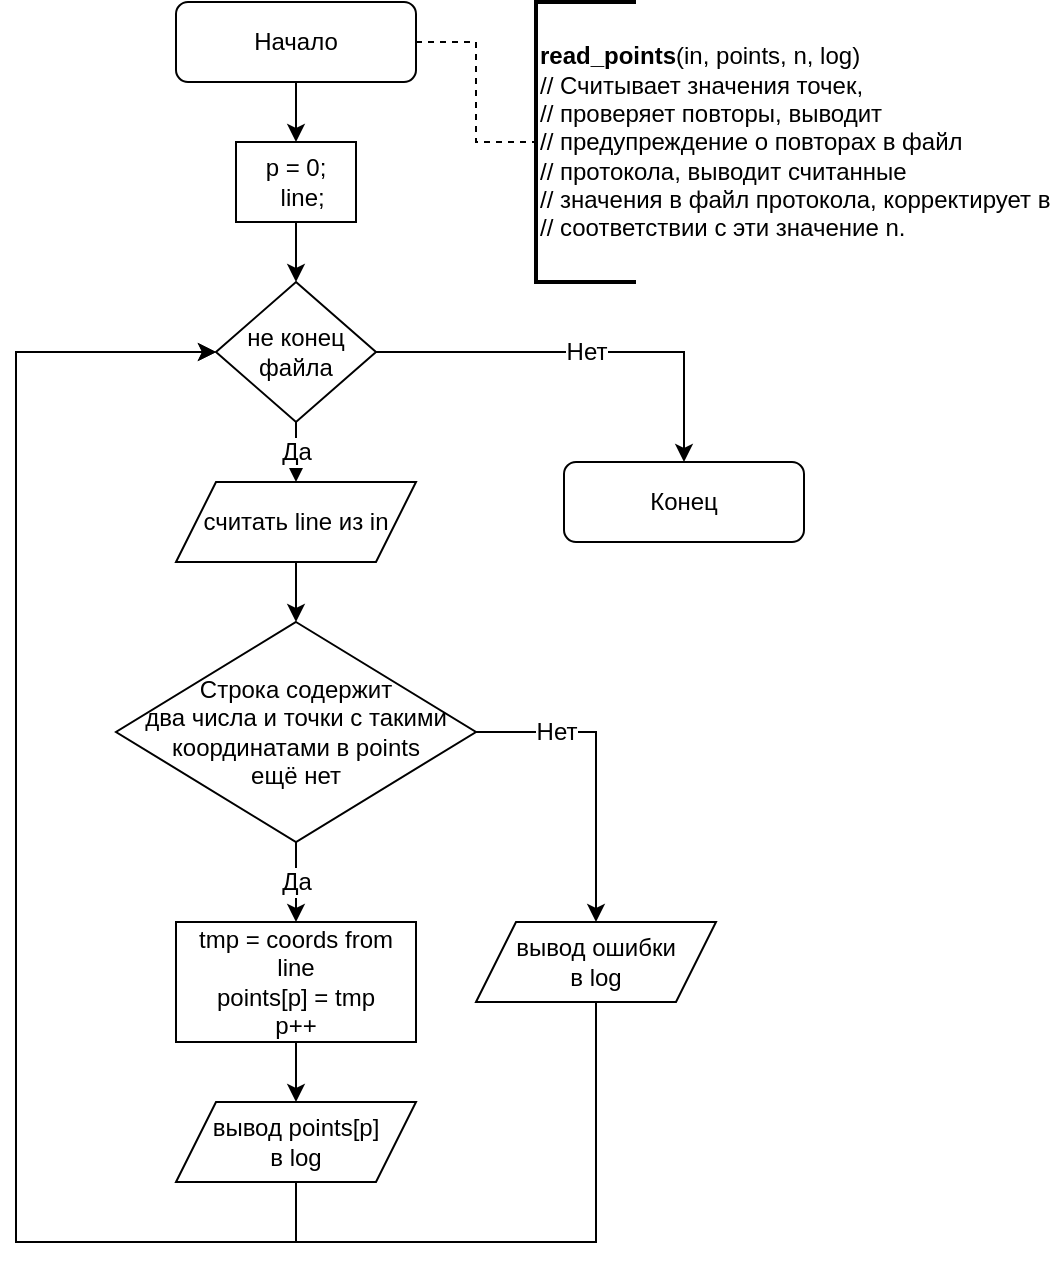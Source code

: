 <mxfile version="15.8.7" type="device"><diagram id="C5RBs43oDa-KdzZeNtuy" name="Page-1"><mxGraphModel dx="736" dy="905" grid="1" gridSize="10" guides="1" tooltips="1" connect="1" arrows="1" fold="1" page="1" pageScale="1" pageWidth="827" pageHeight="1169" math="0" shadow="0"><root><mxCell id="WIyWlLk6GJQsqaUBKTNV-0"/><mxCell id="WIyWlLk6GJQsqaUBKTNV-1" parent="WIyWlLk6GJQsqaUBKTNV-0"/><mxCell id="NvxWC3C8FTHispmzpx_h-1" style="edgeStyle=orthogonalEdgeStyle;rounded=0;orthogonalLoop=1;jettySize=auto;html=1;entryX=0;entryY=0.5;entryDx=0;entryDy=0;entryPerimeter=0;endArrow=none;endFill=0;dashed=1;" edge="1" parent="WIyWlLk6GJQsqaUBKTNV-1" source="WIyWlLk6GJQsqaUBKTNV-3" target="NvxWC3C8FTHispmzpx_h-0"><mxGeometry relative="1" as="geometry"/></mxCell><mxCell id="NvxWC3C8FTHispmzpx_h-3" style="edgeStyle=orthogonalEdgeStyle;rounded=0;orthogonalLoop=1;jettySize=auto;html=1;entryX=0.5;entryY=0;entryDx=0;entryDy=0;fontFamily=Helvetica;fontSize=12;endArrow=classic;endFill=1;" edge="1" parent="WIyWlLk6GJQsqaUBKTNV-1" source="WIyWlLk6GJQsqaUBKTNV-3" target="NvxWC3C8FTHispmzpx_h-2"><mxGeometry relative="1" as="geometry"/></mxCell><mxCell id="WIyWlLk6GJQsqaUBKTNV-3" value="Начало" style="rounded=1;whiteSpace=wrap;html=1;fontSize=12;glass=0;strokeWidth=1;shadow=0;" parent="WIyWlLk6GJQsqaUBKTNV-1" vertex="1"><mxGeometry x="160" y="80" width="120" height="40" as="geometry"/></mxCell><mxCell id="WIyWlLk6GJQsqaUBKTNV-11" value="Конец" style="rounded=1;whiteSpace=wrap;html=1;fontSize=12;glass=0;strokeWidth=1;shadow=0;" parent="WIyWlLk6GJQsqaUBKTNV-1" vertex="1"><mxGeometry x="354" y="310" width="120" height="40" as="geometry"/></mxCell><mxCell id="NvxWC3C8FTHispmzpx_h-0" value="&lt;b&gt;read_points&lt;/b&gt;(in, points, n, log)&lt;br&gt;//&amp;nbsp;&lt;span lang=&quot;RU&quot;&gt;Считывает значения точек,&lt;br&gt;// проверяет повторы, выводит&lt;br&gt;// предупреждение о повторах в файл&lt;br&gt;// протокола, выводит считанные &lt;br&gt;// значения в файл протокола, корректирует в&lt;br&gt;// соответствии с эти значение &lt;span&gt;n&lt;/span&gt;&lt;/span&gt;&lt;span lang=&quot;RU&quot;&gt;.&amp;nbsp;&lt;/span&gt;" style="strokeWidth=2;html=1;shape=mxgraph.flowchart.annotation_1;align=left;pointerEvents=1;" vertex="1" parent="WIyWlLk6GJQsqaUBKTNV-1"><mxGeometry x="340" y="80" width="50" height="140" as="geometry"/></mxCell><mxCell id="NvxWC3C8FTHispmzpx_h-5" style="edgeStyle=orthogonalEdgeStyle;rounded=0;orthogonalLoop=1;jettySize=auto;html=1;entryX=0.5;entryY=0;entryDx=0;entryDy=0;fontFamily=Helvetica;fontSize=12;endArrow=classic;endFill=1;" edge="1" parent="WIyWlLk6GJQsqaUBKTNV-1" source="NvxWC3C8FTHispmzpx_h-2" target="NvxWC3C8FTHispmzpx_h-4"><mxGeometry relative="1" as="geometry"/></mxCell><mxCell id="NvxWC3C8FTHispmzpx_h-2" value="&lt;div&gt;p = 0;&lt;/div&gt;&lt;div&gt;&amp;nbsp; line;&lt;/div&gt;" style="rounded=0;whiteSpace=wrap;html=1;fontFamily=Helvetica;fontSize=12;" vertex="1" parent="WIyWlLk6GJQsqaUBKTNV-1"><mxGeometry x="190" y="150" width="60" height="40" as="geometry"/></mxCell><mxCell id="NvxWC3C8FTHispmzpx_h-7" value="Да" style="edgeStyle=orthogonalEdgeStyle;rounded=0;orthogonalLoop=1;jettySize=auto;html=1;entryX=0.5;entryY=0;entryDx=0;entryDy=0;fontFamily=Helvetica;fontSize=12;endArrow=classic;endFill=1;" edge="1" parent="WIyWlLk6GJQsqaUBKTNV-1" source="NvxWC3C8FTHispmzpx_h-4" target="NvxWC3C8FTHispmzpx_h-6"><mxGeometry relative="1" as="geometry"/></mxCell><mxCell id="NvxWC3C8FTHispmzpx_h-19" value="Нет" style="edgeStyle=orthogonalEdgeStyle;rounded=0;orthogonalLoop=1;jettySize=auto;html=1;fontFamily=Helvetica;fontSize=12;endArrow=classic;endFill=1;" edge="1" parent="WIyWlLk6GJQsqaUBKTNV-1" source="NvxWC3C8FTHispmzpx_h-4" target="WIyWlLk6GJQsqaUBKTNV-11"><mxGeometry relative="1" as="geometry"><Array as="points"><mxPoint x="414" y="255"/></Array></mxGeometry></mxCell><mxCell id="NvxWC3C8FTHispmzpx_h-4" value="не конец файла" style="rhombus;whiteSpace=wrap;html=1;fontFamily=Helvetica;fontSize=12;" vertex="1" parent="WIyWlLk6GJQsqaUBKTNV-1"><mxGeometry x="180" y="220" width="80" height="70" as="geometry"/></mxCell><mxCell id="NvxWC3C8FTHispmzpx_h-10" style="edgeStyle=orthogonalEdgeStyle;rounded=0;orthogonalLoop=1;jettySize=auto;html=1;entryX=0.5;entryY=0;entryDx=0;entryDy=0;fontFamily=Helvetica;fontSize=12;endArrow=classic;endFill=1;" edge="1" parent="WIyWlLk6GJQsqaUBKTNV-1" source="NvxWC3C8FTHispmzpx_h-6" target="NvxWC3C8FTHispmzpx_h-9"><mxGeometry relative="1" as="geometry"/></mxCell><mxCell id="NvxWC3C8FTHispmzpx_h-6" value="считать line из in" style="shape=parallelogram;perimeter=parallelogramPerimeter;whiteSpace=wrap;html=1;fixedSize=1;fontFamily=Helvetica;fontSize=12;" vertex="1" parent="WIyWlLk6GJQsqaUBKTNV-1"><mxGeometry x="160" y="320" width="120" height="40" as="geometry"/></mxCell><mxCell id="NvxWC3C8FTHispmzpx_h-13" value="Да" style="edgeStyle=orthogonalEdgeStyle;rounded=0;orthogonalLoop=1;jettySize=auto;html=1;entryX=0.5;entryY=0;entryDx=0;entryDy=0;fontFamily=Helvetica;fontSize=12;endArrow=classic;endFill=1;" edge="1" parent="WIyWlLk6GJQsqaUBKTNV-1" source="NvxWC3C8FTHispmzpx_h-9" target="NvxWC3C8FTHispmzpx_h-11"><mxGeometry relative="1" as="geometry"/></mxCell><mxCell id="NvxWC3C8FTHispmzpx_h-16" value="Нет" style="edgeStyle=orthogonalEdgeStyle;rounded=0;orthogonalLoop=1;jettySize=auto;html=1;entryX=0.5;entryY=0;entryDx=0;entryDy=0;fontFamily=Helvetica;fontSize=12;endArrow=classic;endFill=1;" edge="1" parent="WIyWlLk6GJQsqaUBKTNV-1" source="NvxWC3C8FTHispmzpx_h-9" target="NvxWC3C8FTHispmzpx_h-15"><mxGeometry x="-0.484" relative="1" as="geometry"><Array as="points"><mxPoint x="370" y="445"/></Array><mxPoint as="offset"/></mxGeometry></mxCell><mxCell id="NvxWC3C8FTHispmzpx_h-9" value="Строка содержит &lt;br&gt;два числа и точки с такими координатами в points &lt;br&gt;ещё нет" style="rhombus;whiteSpace=wrap;html=1;fontFamily=Helvetica;fontSize=12;" vertex="1" parent="WIyWlLk6GJQsqaUBKTNV-1"><mxGeometry x="130" y="390" width="180" height="110" as="geometry"/></mxCell><mxCell id="NvxWC3C8FTHispmzpx_h-14" style="edgeStyle=orthogonalEdgeStyle;rounded=0;orthogonalLoop=1;jettySize=auto;html=1;entryX=0.5;entryY=0;entryDx=0;entryDy=0;fontFamily=Helvetica;fontSize=12;endArrow=classic;endFill=1;" edge="1" parent="WIyWlLk6GJQsqaUBKTNV-1" source="NvxWC3C8FTHispmzpx_h-11" target="NvxWC3C8FTHispmzpx_h-12"><mxGeometry relative="1" as="geometry"/></mxCell><mxCell id="NvxWC3C8FTHispmzpx_h-11" value="tmp = coords from line&lt;br&gt;points[p] = tmp&lt;br&gt;p++" style="rounded=0;whiteSpace=wrap;html=1;fontFamily=Helvetica;fontSize=12;" vertex="1" parent="WIyWlLk6GJQsqaUBKTNV-1"><mxGeometry x="160" y="540" width="120" height="60" as="geometry"/></mxCell><mxCell id="NvxWC3C8FTHispmzpx_h-17" style="edgeStyle=orthogonalEdgeStyle;rounded=0;orthogonalLoop=1;jettySize=auto;html=1;fontFamily=Helvetica;fontSize=12;endArrow=classic;endFill=1;entryX=0;entryY=0.5;entryDx=0;entryDy=0;" edge="1" parent="WIyWlLk6GJQsqaUBKTNV-1" source="NvxWC3C8FTHispmzpx_h-12" target="NvxWC3C8FTHispmzpx_h-4"><mxGeometry relative="1" as="geometry"><mxPoint x="80" y="410" as="targetPoint"/><Array as="points"><mxPoint x="220" y="700"/><mxPoint x="80" y="700"/><mxPoint x="80" y="255"/></Array></mxGeometry></mxCell><mxCell id="NvxWC3C8FTHispmzpx_h-12" value="вывод points[p] &lt;br&gt;в log" style="shape=parallelogram;perimeter=parallelogramPerimeter;whiteSpace=wrap;html=1;fixedSize=1;fontFamily=Helvetica;fontSize=12;" vertex="1" parent="WIyWlLk6GJQsqaUBKTNV-1"><mxGeometry x="160" y="630" width="120" height="40" as="geometry"/></mxCell><mxCell id="NvxWC3C8FTHispmzpx_h-18" style="edgeStyle=orthogonalEdgeStyle;rounded=0;orthogonalLoop=1;jettySize=auto;html=1;fontFamily=Helvetica;fontSize=12;endArrow=classic;endFill=1;entryX=0;entryY=0.5;entryDx=0;entryDy=0;" edge="1" parent="WIyWlLk6GJQsqaUBKTNV-1" source="NvxWC3C8FTHispmzpx_h-15" target="NvxWC3C8FTHispmzpx_h-4"><mxGeometry relative="1" as="geometry"><mxPoint x="180" y="260" as="targetPoint"/><Array as="points"><mxPoint x="370" y="700"/><mxPoint x="80" y="700"/><mxPoint x="80" y="255"/></Array></mxGeometry></mxCell><mxCell id="NvxWC3C8FTHispmzpx_h-15" value="вывод ошибки&lt;br&gt;в log" style="shape=parallelogram;perimeter=parallelogramPerimeter;whiteSpace=wrap;html=1;fixedSize=1;fontFamily=Helvetica;fontSize=12;" vertex="1" parent="WIyWlLk6GJQsqaUBKTNV-1"><mxGeometry x="310" y="540" width="120" height="40" as="geometry"/></mxCell></root></mxGraphModel></diagram></mxfile>